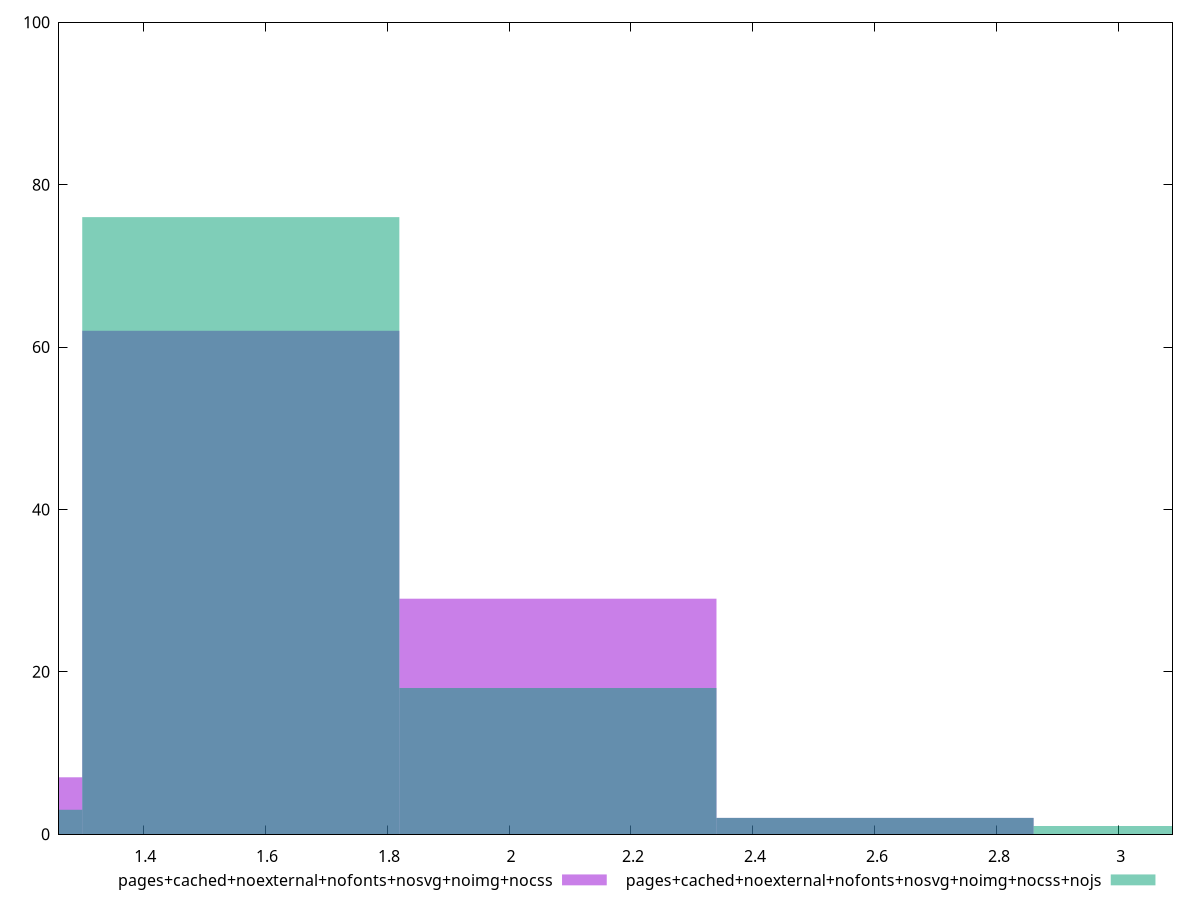 reset

$pagesCachedNoexternalNofontsNosvgNoimgNocss <<EOF
2.080160677270276 29
1.560120507952707 62
1.040080338635138 7
2.6002008465878452 2
EOF

$pagesCachedNoexternalNofontsNosvgNoimgNocssNojs <<EOF
2.080160677270276 18
1.560120507952707 76
1.040080338635138 3
3.120241015905414 1
2.6002008465878452 2
EOF

set key outside below
set boxwidth 0.520040169317569
set xrange [1.262:3.088]
set yrange [0:100]
set style fill transparent solid 0.5 noborder
set terminal svg size 640, 500 enhanced background rgb 'white'
set output "report_00007_2020-12-11T15:55:29.892Z/server-response-time/comparison/histogram/12_vs_13.svg"

plot $pagesCachedNoexternalNofontsNosvgNoimgNocss title "pages+cached+noexternal+nofonts+nosvg+noimg+nocss" with boxes, \
     $pagesCachedNoexternalNofontsNosvgNoimgNocssNojs title "pages+cached+noexternal+nofonts+nosvg+noimg+nocss+nojs" with boxes

reset

